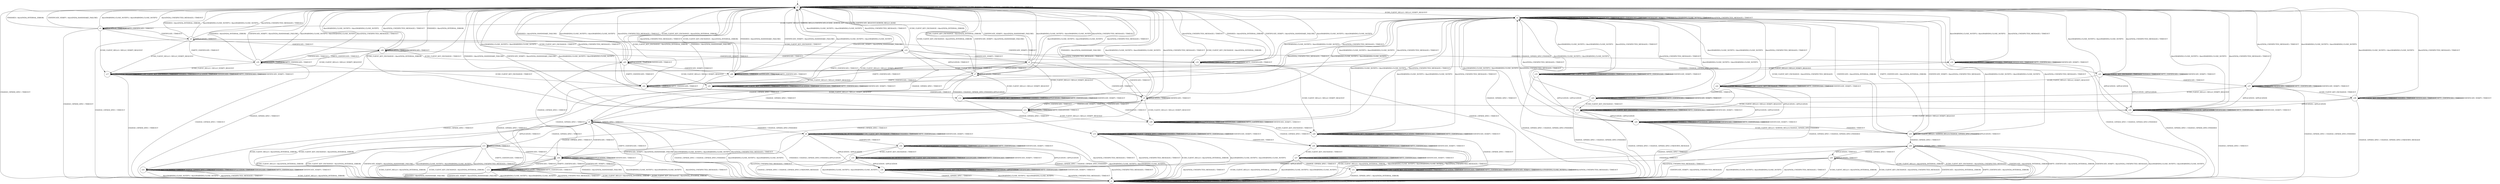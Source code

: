 digraph g {

	s0 [shape="circle" label="s0"];
	s1 [shape="circle" label="s1"];
	s2 [shape="circle" label="s2"];
	s3 [shape="circle" label="s3"];
	s4 [shape="circle" label="s4"];
	s5 [shape="circle" label="s5"];
	s6 [shape="circle" label="s6"];
	s7 [shape="circle" label="s7"];
	s8 [shape="circle" label="s8"];
	s9 [shape="circle" label="s9"];
	s10 [shape="circle" label="s10"];
	s11 [shape="circle" label="s11"];
	s12 [shape="circle" label="s12"];
	s13 [shape="circle" label="s13"];
	s14 [shape="circle" label="s14"];
	s15 [shape="circle" label="s15"];
	s16 [shape="circle" label="s16"];
	s17 [shape="circle" label="s17"];
	s18 [shape="circle" label="s18"];
	s19 [shape="circle" label="s19"];
	s20 [shape="circle" label="s20"];
	s21 [shape="circle" label="s21"];
	s22 [shape="circle" label="s22"];
	s23 [shape="circle" label="s23"];
	s24 [shape="circle" label="s24"];
	s25 [shape="circle" label="s25"];
	s26 [shape="circle" label="s26"];
	s27 [shape="circle" label="s27"];
	s28 [shape="circle" label="s28"];
	s29 [shape="circle" label="s29"];
	s30 [shape="circle" label="s30"];
	s31 [shape="circle" label="s31"];
	s32 [shape="circle" label="s32"];
	s33 [shape="circle" label="s33"];
	s34 [shape="circle" label="s34"];
	s35 [shape="circle" label="s35"];
	s36 [shape="circle" label="s36"];
	s37 [shape="circle" label="s37"];
	s38 [shape="circle" label="s38"];
	s39 [shape="circle" label="s39"];
	s40 [shape="circle" label="s40"];
	s41 [shape="circle" label="s41"];
	s42 [shape="circle" label="s42"];
	s43 [shape="circle" label="s43"];
	s44 [shape="circle" label="s44"];
	s45 [shape="circle" label="s45"];
	s46 [shape="circle" label="s46"];
	s0 -> s2 [label="ECDH_CLIENT_HELLO / HELLO_VERIFY_REQUEST"];
	s0 -> s0 [label="ECDH_CLIENT_KEY_EXCHANGE / TIMEOUT"];
	s0 -> s1 [label="CHANGE_CIPHER_SPEC / TIMEOUT"];
	s0 -> s0 [label="FINISHED / TIMEOUT"];
	s0 -> s0 [label="APPLICATION / TIMEOUT"];
	s0 -> s0 [label="CERTIFICATE / TIMEOUT"];
	s0 -> s0 [label="EMPTY_CERTIFICATE / TIMEOUT"];
	s0 -> s0 [label="CERTIFICATE_VERIFY / TIMEOUT"];
	s0 -> s0 [label="Alert(WARNING,CLOSE_NOTIFY) / TIMEOUT"];
	s0 -> s0 [label="Alert(FATAL,UNEXPECTED_MESSAGE) / TIMEOUT"];
	s1 -> s1 [label="ECDH_CLIENT_HELLO / TIMEOUT"];
	s1 -> s1 [label="ECDH_CLIENT_KEY_EXCHANGE / TIMEOUT"];
	s1 -> s1 [label="CHANGE_CIPHER_SPEC / TIMEOUT"];
	s1 -> s1 [label="FINISHED / TIMEOUT"];
	s1 -> s1 [label="APPLICATION / TIMEOUT"];
	s1 -> s1 [label="CERTIFICATE / TIMEOUT"];
	s1 -> s1 [label="EMPTY_CERTIFICATE / TIMEOUT"];
	s1 -> s1 [label="CERTIFICATE_VERIFY / TIMEOUT"];
	s1 -> s1 [label="Alert(WARNING,CLOSE_NOTIFY) / TIMEOUT"];
	s1 -> s1 [label="Alert(FATAL,UNEXPECTED_MESSAGE) / TIMEOUT"];
	s2 -> s3 [label="ECDH_CLIENT_HELLO / SERVER_HELLO,CERTIFICATE,ECDHE_SERVER_KEY_EXCHANGE,CERTIFICATE_REQUEST,SERVER_HELLO_DONE"];
	s2 -> s2 [label="ECDH_CLIENT_KEY_EXCHANGE / TIMEOUT"];
	s2 -> s1 [label="CHANGE_CIPHER_SPEC / TIMEOUT"];
	s2 -> s2 [label="FINISHED / TIMEOUT"];
	s2 -> s2 [label="APPLICATION / TIMEOUT"];
	s2 -> s2 [label="CERTIFICATE / TIMEOUT"];
	s2 -> s2 [label="EMPTY_CERTIFICATE / TIMEOUT"];
	s2 -> s2 [label="CERTIFICATE_VERIFY / TIMEOUT"];
	s2 -> s2 [label="Alert(WARNING,CLOSE_NOTIFY) / TIMEOUT"];
	s2 -> s2 [label="Alert(FATAL,UNEXPECTED_MESSAGE) / TIMEOUT"];
	s3 -> s17 [label="ECDH_CLIENT_HELLO / HELLO_VERIFY_REQUEST"];
	s3 -> s4 [label="ECDH_CLIENT_KEY_EXCHANGE / TIMEOUT"];
	s3 -> s1 [label="CHANGE_CIPHER_SPEC / TIMEOUT"];
	s3 -> s0 [label="FINISHED / Alert(FATAL,INTERNAL_ERROR)"];
	s3 -> s3 [label="APPLICATION / TIMEOUT"];
	s3 -> s9 [label="CERTIFICATE / TIMEOUT"];
	s3 -> s3 [label="EMPTY_CERTIFICATE / TIMEOUT"];
	s3 -> s0 [label="CERTIFICATE_VERIFY / Alert(FATAL,HANDSHAKE_FAILURE)"];
	s3 -> s0 [label="Alert(WARNING,CLOSE_NOTIFY) / Alert(WARNING,CLOSE_NOTIFY)"];
	s3 -> s0 [label="Alert(FATAL,UNEXPECTED_MESSAGE) / TIMEOUT"];
	s4 -> s14 [label="ECDH_CLIENT_HELLO / HELLO_VERIFY_REQUEST"];
	s4 -> s0 [label="ECDH_CLIENT_KEY_EXCHANGE / Alert(FATAL,INTERNAL_ERROR)"];
	s4 -> s6 [label="CHANGE_CIPHER_SPEC / TIMEOUT"];
	s4 -> s21 [label="FINISHED / CHANGE_CIPHER_SPEC,FINISHED"];
	s4 -> s7 [label="APPLICATION / TIMEOUT"];
	s4 -> s5 [label="CERTIFICATE / TIMEOUT"];
	s4 -> s42 [label="EMPTY_CERTIFICATE / TIMEOUT"];
	s4 -> s0 [label="CERTIFICATE_VERIFY / Alert(FATAL,HANDSHAKE_FAILURE)"];
	s4 -> s0 [label="Alert(WARNING,CLOSE_NOTIFY) / Alert(WARNING,CLOSE_NOTIFY)"];
	s4 -> s0 [label="Alert(FATAL,UNEXPECTED_MESSAGE) / TIMEOUT"];
	s5 -> s39 [label="ECDH_CLIENT_HELLO / HELLO_VERIFY_REQUEST"];
	s5 -> s0 [label="ECDH_CLIENT_KEY_EXCHANGE / Alert(FATAL,INTERNAL_ERROR)"];
	s5 -> s44 [label="CHANGE_CIPHER_SPEC / TIMEOUT"];
	s5 -> s0 [label="FINISHED / Alert(FATAL,HANDSHAKE_FAILURE)"];
	s5 -> s5 [label="APPLICATION / TIMEOUT"];
	s5 -> s5 [label="CERTIFICATE / TIMEOUT"];
	s5 -> s11 [label="EMPTY_CERTIFICATE / TIMEOUT"];
	s5 -> s11 [label="CERTIFICATE_VERIFY / TIMEOUT"];
	s5 -> s0 [label="Alert(WARNING,CLOSE_NOTIFY) / Alert(WARNING,CLOSE_NOTIFY)"];
	s5 -> s0 [label="Alert(FATAL,UNEXPECTED_MESSAGE) / TIMEOUT"];
	s6 -> s1 [label="ECDH_CLIENT_HELLO / Alert(FATAL,INTERNAL_ERROR)"];
	s6 -> s1 [label="ECDH_CLIENT_KEY_EXCHANGE / Alert(FATAL,INTERNAL_ERROR)"];
	s6 -> s6 [label="CHANGE_CIPHER_SPEC / TIMEOUT"];
	s6 -> s8 [label="FINISHED / CHANGE_CIPHER_SPEC,FINISHED"];
	s6 -> s13 [label="APPLICATION / TIMEOUT"];
	s6 -> s44 [label="CERTIFICATE / TIMEOUT"];
	s6 -> s12 [label="EMPTY_CERTIFICATE / TIMEOUT"];
	s6 -> s1 [label="CERTIFICATE_VERIFY / Alert(FATAL,HANDSHAKE_FAILURE)"];
	s6 -> s1 [label="Alert(WARNING,CLOSE_NOTIFY) / Alert(WARNING,CLOSE_NOTIFY)"];
	s6 -> s1 [label="Alert(FATAL,UNEXPECTED_MESSAGE) / TIMEOUT"];
	s7 -> s14 [label="ECDH_CLIENT_HELLO / HELLO_VERIFY_REQUEST"];
	s7 -> s0 [label="ECDH_CLIENT_KEY_EXCHANGE / Alert(FATAL,INTERNAL_ERROR)"];
	s7 -> s6 [label="CHANGE_CIPHER_SPEC / TIMEOUT"];
	s7 -> s30 [label="FINISHED / CHANGE_CIPHER_SPEC,FINISHED,APPLICATION"];
	s7 -> s7 [label="APPLICATION / TIMEOUT"];
	s7 -> s5 [label="CERTIFICATE / TIMEOUT"];
	s7 -> s42 [label="EMPTY_CERTIFICATE / TIMEOUT"];
	s7 -> s0 [label="CERTIFICATE_VERIFY / Alert(FATAL,HANDSHAKE_FAILURE)"];
	s7 -> s0 [label="Alert(WARNING,CLOSE_NOTIFY) / Alert(WARNING,CLOSE_NOTIFY)"];
	s7 -> s0 [label="Alert(FATAL,UNEXPECTED_MESSAGE) / TIMEOUT"];
	s8 -> s8 [label="ECDH_CLIENT_HELLO / Alert(WARNING,NO_RENEGOTIATION)"];
	s8 -> s8 [label="ECDH_CLIENT_KEY_EXCHANGE / TIMEOUT"];
	s8 -> s1 [label="CHANGE_CIPHER_SPEC / CHANGE_CIPHER_SPEC,FINISHED"];
	s8 -> s8 [label="FINISHED / TIMEOUT"];
	s8 -> s34 [label="APPLICATION / APPLICATION"];
	s8 -> s32 [label="CERTIFICATE / TIMEOUT"];
	s8 -> s8 [label="EMPTY_CERTIFICATE / TIMEOUT"];
	s8 -> s8 [label="CERTIFICATE_VERIFY / TIMEOUT"];
	s8 -> s1 [label="Alert(WARNING,CLOSE_NOTIFY) / Alert(WARNING,CLOSE_NOTIFY)"];
	s8 -> s1 [label="Alert(FATAL,UNEXPECTED_MESSAGE) / TIMEOUT"];
	s9 -> s17 [label="ECDH_CLIENT_HELLO / HELLO_VERIFY_REQUEST"];
	s9 -> s10 [label="ECDH_CLIENT_KEY_EXCHANGE / TIMEOUT"];
	s9 -> s1 [label="CHANGE_CIPHER_SPEC / TIMEOUT"];
	s9 -> s0 [label="FINISHED / Alert(FATAL,INTERNAL_ERROR)"];
	s9 -> s9 [label="APPLICATION / TIMEOUT"];
	s9 -> s36 [label="CERTIFICATE / TIMEOUT"];
	s9 -> s35 [label="EMPTY_CERTIFICATE / TIMEOUT"];
	s9 -> s16 [label="CERTIFICATE_VERIFY / TIMEOUT"];
	s9 -> s0 [label="Alert(WARNING,CLOSE_NOTIFY) / Alert(WARNING,CLOSE_NOTIFY)"];
	s9 -> s0 [label="Alert(FATAL,UNEXPECTED_MESSAGE) / TIMEOUT"];
	s10 -> s41 [label="ECDH_CLIENT_HELLO / HELLO_VERIFY_REQUEST"];
	s10 -> s0 [label="ECDH_CLIENT_KEY_EXCHANGE / Alert(FATAL,INTERNAL_ERROR)"];
	s10 -> s6 [label="CHANGE_CIPHER_SPEC / TIMEOUT"];
	s10 -> s18 [label="FINISHED / CHANGE_CIPHER_SPEC,FINISHED"];
	s10 -> s7 [label="APPLICATION / TIMEOUT"];
	s10 -> s45 [label="CERTIFICATE / TIMEOUT"];
	s10 -> s42 [label="EMPTY_CERTIFICATE / TIMEOUT"];
	s10 -> s4 [label="CERTIFICATE_VERIFY / TIMEOUT"];
	s10 -> s0 [label="Alert(WARNING,CLOSE_NOTIFY) / Alert(WARNING,CLOSE_NOTIFY)"];
	s10 -> s0 [label="Alert(FATAL,UNEXPECTED_MESSAGE) / TIMEOUT"];
	s11 -> s39 [label="ECDH_CLIENT_HELLO / HELLO_VERIFY_REQUEST"];
	s11 -> s0 [label="ECDH_CLIENT_KEY_EXCHANGE / Alert(FATAL,INTERNAL_ERROR)"];
	s11 -> s12 [label="CHANGE_CIPHER_SPEC / TIMEOUT"];
	s11 -> s0 [label="FINISHED / Alert(FATAL,HANDSHAKE_FAILURE)"];
	s11 -> s11 [label="APPLICATION / TIMEOUT"];
	s11 -> s5 [label="CERTIFICATE / TIMEOUT"];
	s11 -> s11 [label="EMPTY_CERTIFICATE / TIMEOUT"];
	s11 -> s0 [label="CERTIFICATE_VERIFY / Alert(FATAL,HANDSHAKE_FAILURE)"];
	s11 -> s0 [label="Alert(WARNING,CLOSE_NOTIFY) / Alert(WARNING,CLOSE_NOTIFY)"];
	s11 -> s0 [label="Alert(FATAL,UNEXPECTED_MESSAGE) / TIMEOUT"];
	s12 -> s1 [label="ECDH_CLIENT_HELLO / Alert(FATAL,INTERNAL_ERROR)"];
	s12 -> s1 [label="ECDH_CLIENT_KEY_EXCHANGE / Alert(FATAL,INTERNAL_ERROR)"];
	s12 -> s12 [label="CHANGE_CIPHER_SPEC / TIMEOUT"];
	s12 -> s1 [label="FINISHED / Alert(FATAL,HANDSHAKE_FAILURE)"];
	s12 -> s12 [label="APPLICATION / TIMEOUT"];
	s12 -> s44 [label="CERTIFICATE / TIMEOUT"];
	s12 -> s12 [label="EMPTY_CERTIFICATE / TIMEOUT"];
	s12 -> s1 [label="CERTIFICATE_VERIFY / Alert(FATAL,HANDSHAKE_FAILURE)"];
	s12 -> s1 [label="Alert(WARNING,CLOSE_NOTIFY) / Alert(WARNING,CLOSE_NOTIFY)"];
	s12 -> s1 [label="Alert(FATAL,UNEXPECTED_MESSAGE) / TIMEOUT"];
	s13 -> s1 [label="ECDH_CLIENT_HELLO / Alert(FATAL,INTERNAL_ERROR)"];
	s13 -> s1 [label="ECDH_CLIENT_KEY_EXCHANGE / Alert(FATAL,INTERNAL_ERROR)"];
	s13 -> s6 [label="CHANGE_CIPHER_SPEC / TIMEOUT"];
	s13 -> s34 [label="FINISHED / CHANGE_CIPHER_SPEC,FINISHED,APPLICATION"];
	s13 -> s13 [label="APPLICATION / TIMEOUT"];
	s13 -> s44 [label="CERTIFICATE / TIMEOUT"];
	s13 -> s12 [label="EMPTY_CERTIFICATE / TIMEOUT"];
	s13 -> s1 [label="CERTIFICATE_VERIFY / Alert(FATAL,HANDSHAKE_FAILURE)"];
	s13 -> s1 [label="Alert(WARNING,CLOSE_NOTIFY) / Alert(WARNING,CLOSE_NOTIFY)"];
	s13 -> s1 [label="Alert(FATAL,UNEXPECTED_MESSAGE) / TIMEOUT"];
	s14 -> s14 [label="ECDH_CLIENT_HELLO / TIMEOUT"];
	s14 -> s14 [label="ECDH_CLIENT_KEY_EXCHANGE / TIMEOUT"];
	s14 -> s15 [label="CHANGE_CIPHER_SPEC / TIMEOUT"];
	s14 -> s14 [label="FINISHED / TIMEOUT"];
	s14 -> s14 [label="APPLICATION / TIMEOUT"];
	s14 -> s39 [label="CERTIFICATE / TIMEOUT"];
	s14 -> s14 [label="EMPTY_CERTIFICATE / TIMEOUT"];
	s14 -> s14 [label="CERTIFICATE_VERIFY / TIMEOUT"];
	s14 -> s2 [label="Alert(WARNING,CLOSE_NOTIFY) / Alert(WARNING,CLOSE_NOTIFY)"];
	s14 -> s2 [label="Alert(FATAL,UNEXPECTED_MESSAGE) / TIMEOUT"];
	s15 -> s1 [label="ECDH_CLIENT_HELLO / Alert(FATAL,INTERNAL_ERROR)"];
	s15 -> s15 [label="ECDH_CLIENT_KEY_EXCHANGE / TIMEOUT"];
	s15 -> s15 [label="CHANGE_CIPHER_SPEC / TIMEOUT"];
	s15 -> s15 [label="FINISHED / TIMEOUT"];
	s15 -> s15 [label="APPLICATION / TIMEOUT"];
	s15 -> s26 [label="CERTIFICATE / TIMEOUT"];
	s15 -> s15 [label="EMPTY_CERTIFICATE / TIMEOUT"];
	s15 -> s15 [label="CERTIFICATE_VERIFY / TIMEOUT"];
	s15 -> s1 [label="Alert(WARNING,CLOSE_NOTIFY) / Alert(WARNING,CLOSE_NOTIFY)"];
	s15 -> s1 [label="Alert(FATAL,UNEXPECTED_MESSAGE) / TIMEOUT"];
	s16 -> s40 [label="ECDH_CLIENT_HELLO / HELLO_VERIFY_REQUEST"];
	s16 -> s46 [label="ECDH_CLIENT_KEY_EXCHANGE / TIMEOUT"];
	s16 -> s31 [label="CHANGE_CIPHER_SPEC / TIMEOUT"];
	s16 -> s0 [label="FINISHED / Alert(FATAL,INTERNAL_ERROR)"];
	s16 -> s16 [label="APPLICATION / TIMEOUT"];
	s16 -> s16 [label="CERTIFICATE / TIMEOUT"];
	s16 -> s16 [label="EMPTY_CERTIFICATE / TIMEOUT"];
	s16 -> s0 [label="CERTIFICATE_VERIFY / Alert(FATAL,HANDSHAKE_FAILURE)"];
	s16 -> s0 [label="Alert(WARNING,CLOSE_NOTIFY) / Alert(WARNING,CLOSE_NOTIFY)"];
	s16 -> s0 [label="Alert(FATAL,UNEXPECTED_MESSAGE) / TIMEOUT"];
	s17 -> s17 [label="ECDH_CLIENT_HELLO / TIMEOUT"];
	s17 -> s17 [label="ECDH_CLIENT_KEY_EXCHANGE / TIMEOUT"];
	s17 -> s1 [label="CHANGE_CIPHER_SPEC / TIMEOUT"];
	s17 -> s17 [label="FINISHED / TIMEOUT"];
	s17 -> s17 [label="APPLICATION / TIMEOUT"];
	s17 -> s17 [label="CERTIFICATE / TIMEOUT"];
	s17 -> s17 [label="EMPTY_CERTIFICATE / TIMEOUT"];
	s17 -> s17 [label="CERTIFICATE_VERIFY / TIMEOUT"];
	s17 -> s2 [label="Alert(WARNING,CLOSE_NOTIFY) / Alert(WARNING,CLOSE_NOTIFY)"];
	s17 -> s2 [label="Alert(FATAL,UNEXPECTED_MESSAGE) / TIMEOUT"];
	s18 -> s19 [label="ECDH_CLIENT_HELLO / HELLO_VERIFY_REQUEST"];
	s18 -> s18 [label="ECDH_CLIENT_KEY_EXCHANGE / TIMEOUT"];
	s18 -> s1 [label="CHANGE_CIPHER_SPEC / CHANGE_CIPHER_SPEC,FINISHED"];
	s18 -> s18 [label="FINISHED / TIMEOUT"];
	s18 -> s30 [label="APPLICATION / APPLICATION"];
	s18 -> s18 [label="CERTIFICATE / TIMEOUT"];
	s18 -> s18 [label="EMPTY_CERTIFICATE / TIMEOUT"];
	s18 -> s18 [label="CERTIFICATE_VERIFY / TIMEOUT"];
	s18 -> s0 [label="Alert(WARNING,CLOSE_NOTIFY) / Alert(WARNING,CLOSE_NOTIFY)"];
	s18 -> s0 [label="Alert(FATAL,UNEXPECTED_MESSAGE) / TIMEOUT"];
	s19 -> s19 [label="ECDH_CLIENT_HELLO / TIMEOUT"];
	s19 -> s19 [label="ECDH_CLIENT_KEY_EXCHANGE / TIMEOUT"];
	s19 -> s1 [label="CHANGE_CIPHER_SPEC / CHANGE_CIPHER_SPEC,FINISHED"];
	s19 -> s19 [label="FINISHED / TIMEOUT"];
	s19 -> s20 [label="APPLICATION / APPLICATION"];
	s19 -> s19 [label="CERTIFICATE / TIMEOUT"];
	s19 -> s19 [label="EMPTY_CERTIFICATE / TIMEOUT"];
	s19 -> s19 [label="CERTIFICATE_VERIFY / TIMEOUT"];
	s19 -> s2 [label="Alert(WARNING,CLOSE_NOTIFY) / Alert(WARNING,CLOSE_NOTIFY)"];
	s19 -> s2 [label="Alert(FATAL,UNEXPECTED_MESSAGE) / TIMEOUT"];
	s20 -> s25 [label="ECDH_CLIENT_HELLO / SERVER_HELLO,CHANGE_CIPHER_SPEC,FINISHED"];
	s20 -> s20 [label="ECDH_CLIENT_KEY_EXCHANGE / TIMEOUT"];
	s20 -> s1 [label="CHANGE_CIPHER_SPEC / TIMEOUT"];
	s20 -> s20 [label="FINISHED / TIMEOUT"];
	s20 -> s20 [label="APPLICATION / APPLICATION"];
	s20 -> s20 [label="CERTIFICATE / TIMEOUT"];
	s20 -> s20 [label="EMPTY_CERTIFICATE / TIMEOUT"];
	s20 -> s20 [label="CERTIFICATE_VERIFY / TIMEOUT"];
	s20 -> s2 [label="Alert(WARNING,CLOSE_NOTIFY) / Alert(WARNING,CLOSE_NOTIFY)"];
	s20 -> s2 [label="Alert(FATAL,UNEXPECTED_MESSAGE) / TIMEOUT"];
	s21 -> s22 [label="ECDH_CLIENT_HELLO / HELLO_VERIFY_REQUEST"];
	s21 -> s21 [label="ECDH_CLIENT_KEY_EXCHANGE / TIMEOUT"];
	s21 -> s1 [label="CHANGE_CIPHER_SPEC / CHANGE_CIPHER_SPEC,FINISHED"];
	s21 -> s21 [label="FINISHED / TIMEOUT"];
	s21 -> s30 [label="APPLICATION / APPLICATION"];
	s21 -> s37 [label="CERTIFICATE / TIMEOUT"];
	s21 -> s21 [label="EMPTY_CERTIFICATE / TIMEOUT"];
	s21 -> s21 [label="CERTIFICATE_VERIFY / TIMEOUT"];
	s21 -> s0 [label="Alert(WARNING,CLOSE_NOTIFY) / Alert(WARNING,CLOSE_NOTIFY)"];
	s21 -> s0 [label="Alert(FATAL,UNEXPECTED_MESSAGE) / TIMEOUT"];
	s22 -> s22 [label="ECDH_CLIENT_HELLO / TIMEOUT"];
	s22 -> s22 [label="ECDH_CLIENT_KEY_EXCHANGE / TIMEOUT"];
	s22 -> s1 [label="CHANGE_CIPHER_SPEC / CHANGE_CIPHER_SPEC,FINISHED"];
	s22 -> s22 [label="FINISHED / TIMEOUT"];
	s22 -> s20 [label="APPLICATION / APPLICATION"];
	s22 -> s23 [label="CERTIFICATE / TIMEOUT"];
	s22 -> s22 [label="EMPTY_CERTIFICATE / TIMEOUT"];
	s22 -> s22 [label="CERTIFICATE_VERIFY / TIMEOUT"];
	s22 -> s2 [label="Alert(WARNING,CLOSE_NOTIFY) / Alert(WARNING,CLOSE_NOTIFY)"];
	s22 -> s2 [label="Alert(FATAL,UNEXPECTED_MESSAGE) / TIMEOUT"];
	s23 -> s23 [label="ECDH_CLIENT_HELLO / TIMEOUT"];
	s23 -> s24 [label="ECDH_CLIENT_KEY_EXCHANGE / TIMEOUT"];
	s23 -> s1 [label="CHANGE_CIPHER_SPEC / CHANGE_CIPHER_SPEC,FINISHED"];
	s23 -> s23 [label="FINISHED / TIMEOUT"];
	s23 -> s20 [label="APPLICATION / APPLICATION"];
	s23 -> s23 [label="CERTIFICATE / TIMEOUT"];
	s23 -> s23 [label="EMPTY_CERTIFICATE / TIMEOUT"];
	s23 -> s23 [label="CERTIFICATE_VERIFY / TIMEOUT"];
	s23 -> s2 [label="Alert(WARNING,CLOSE_NOTIFY) / Alert(WARNING,CLOSE_NOTIFY)"];
	s23 -> s2 [label="Alert(FATAL,UNEXPECTED_MESSAGE) / TIMEOUT"];
	s24 -> s24 [label="ECDH_CLIENT_HELLO / TIMEOUT"];
	s24 -> s24 [label="ECDH_CLIENT_KEY_EXCHANGE / TIMEOUT"];
	s24 -> s1 [label="CHANGE_CIPHER_SPEC / CHANGE_CIPHER_SPEC,UNKNOWN_MESSAGE"];
	s24 -> s24 [label="FINISHED / TIMEOUT"];
	s24 -> s20 [label="APPLICATION / APPLICATION"];
	s24 -> s24 [label="CERTIFICATE / TIMEOUT"];
	s24 -> s24 [label="EMPTY_CERTIFICATE / TIMEOUT"];
	s24 -> s24 [label="CERTIFICATE_VERIFY / TIMEOUT"];
	s24 -> s2 [label="Alert(WARNING,CLOSE_NOTIFY) / Alert(WARNING,CLOSE_NOTIFY)"];
	s24 -> s2 [label="Alert(FATAL,UNEXPECTED_MESSAGE) / TIMEOUT"];
	s25 -> s25 [label="ECDH_CLIENT_HELLO / SERVER_HELLO,CHANGE_CIPHER_SPEC,FINISHED"];
	s25 -> s2 [label="ECDH_CLIENT_KEY_EXCHANGE / Alert(FATAL,UNEXPECTED_MESSAGE)"];
	s25 -> s28 [label="CHANGE_CIPHER_SPEC / TIMEOUT"];
	s25 -> s20 [label="FINISHED / TIMEOUT"];
	s25 -> s25 [label="APPLICATION / TIMEOUT"];
	s25 -> s2 [label="CERTIFICATE / Alert(FATAL,INTERNAL_ERROR)"];
	s25 -> s2 [label="EMPTY_CERTIFICATE / Alert(FATAL,INTERNAL_ERROR)"];
	s25 -> s2 [label="CERTIFICATE_VERIFY / Alert(FATAL,UNEXPECTED_MESSAGE)"];
	s25 -> s2 [label="Alert(WARNING,CLOSE_NOTIFY) / Alert(WARNING,CLOSE_NOTIFY)"];
	s25 -> s2 [label="Alert(FATAL,UNEXPECTED_MESSAGE) / TIMEOUT"];
	s26 -> s1 [label="ECDH_CLIENT_HELLO / Alert(FATAL,INTERNAL_ERROR)"];
	s26 -> s27 [label="ECDH_CLIENT_KEY_EXCHANGE / TIMEOUT"];
	s26 -> s26 [label="CHANGE_CIPHER_SPEC / TIMEOUT"];
	s26 -> s26 [label="FINISHED / TIMEOUT"];
	s26 -> s26 [label="APPLICATION / TIMEOUT"];
	s26 -> s26 [label="CERTIFICATE / TIMEOUT"];
	s26 -> s26 [label="EMPTY_CERTIFICATE / TIMEOUT"];
	s26 -> s26 [label="CERTIFICATE_VERIFY / TIMEOUT"];
	s26 -> s1 [label="Alert(WARNING,CLOSE_NOTIFY) / Alert(WARNING,CLOSE_NOTIFY)"];
	s26 -> s1 [label="Alert(FATAL,UNEXPECTED_MESSAGE) / TIMEOUT"];
	s27 -> s1 [label="ECDH_CLIENT_HELLO / Alert(FATAL,INTERNAL_ERROR)"];
	s27 -> s27 [label="ECDH_CLIENT_KEY_EXCHANGE / TIMEOUT"];
	s27 -> s31 [label="CHANGE_CIPHER_SPEC / TIMEOUT"];
	s27 -> s27 [label="FINISHED / TIMEOUT"];
	s27 -> s27 [label="APPLICATION / TIMEOUT"];
	s27 -> s27 [label="CERTIFICATE / TIMEOUT"];
	s27 -> s27 [label="EMPTY_CERTIFICATE / TIMEOUT"];
	s27 -> s27 [label="CERTIFICATE_VERIFY / TIMEOUT"];
	s27 -> s1 [label="Alert(WARNING,CLOSE_NOTIFY) / Alert(WARNING,CLOSE_NOTIFY)"];
	s27 -> s1 [label="Alert(FATAL,UNEXPECTED_MESSAGE) / TIMEOUT"];
	s28 -> s1 [label="ECDH_CLIENT_HELLO / Alert(FATAL,INTERNAL_ERROR)"];
	s28 -> s1 [label="ECDH_CLIENT_KEY_EXCHANGE / Alert(FATAL,UNEXPECTED_MESSAGE)"];
	s28 -> s28 [label="CHANGE_CIPHER_SPEC / TIMEOUT"];
	s28 -> s34 [label="FINISHED / TIMEOUT"];
	s28 -> s29 [label="APPLICATION / TIMEOUT"];
	s28 -> s1 [label="CERTIFICATE / Alert(FATAL,INTERNAL_ERROR)"];
	s28 -> s1 [label="EMPTY_CERTIFICATE / Alert(FATAL,INTERNAL_ERROR)"];
	s28 -> s1 [label="CERTIFICATE_VERIFY / Alert(FATAL,UNEXPECTED_MESSAGE)"];
	s28 -> s1 [label="Alert(WARNING,CLOSE_NOTIFY) / Alert(WARNING,CLOSE_NOTIFY)"];
	s28 -> s1 [label="Alert(FATAL,UNEXPECTED_MESSAGE) / TIMEOUT"];
	s29 -> s1 [label="ECDH_CLIENT_HELLO / Alert(FATAL,INTERNAL_ERROR)"];
	s29 -> s1 [label="ECDH_CLIENT_KEY_EXCHANGE / Alert(FATAL,UNEXPECTED_MESSAGE)"];
	s29 -> s28 [label="CHANGE_CIPHER_SPEC / TIMEOUT"];
	s29 -> s34 [label="FINISHED / APPLICATION"];
	s29 -> s29 [label="APPLICATION / TIMEOUT"];
	s29 -> s1 [label="CERTIFICATE / Alert(FATAL,INTERNAL_ERROR)"];
	s29 -> s1 [label="EMPTY_CERTIFICATE / Alert(FATAL,INTERNAL_ERROR)"];
	s29 -> s1 [label="CERTIFICATE_VERIFY / Alert(FATAL,UNEXPECTED_MESSAGE)"];
	s29 -> s1 [label="Alert(WARNING,CLOSE_NOTIFY) / Alert(WARNING,CLOSE_NOTIFY)"];
	s29 -> s1 [label="Alert(FATAL,UNEXPECTED_MESSAGE) / TIMEOUT"];
	s30 -> s20 [label="ECDH_CLIENT_HELLO / HELLO_VERIFY_REQUEST"];
	s30 -> s30 [label="ECDH_CLIENT_KEY_EXCHANGE / TIMEOUT"];
	s30 -> s1 [label="CHANGE_CIPHER_SPEC / TIMEOUT"];
	s30 -> s30 [label="FINISHED / TIMEOUT"];
	s30 -> s30 [label="APPLICATION / APPLICATION"];
	s30 -> s30 [label="CERTIFICATE / TIMEOUT"];
	s30 -> s30 [label="EMPTY_CERTIFICATE / TIMEOUT"];
	s30 -> s30 [label="CERTIFICATE_VERIFY / TIMEOUT"];
	s30 -> s0 [label="Alert(WARNING,CLOSE_NOTIFY) / Alert(WARNING,CLOSE_NOTIFY)"];
	s30 -> s0 [label="Alert(FATAL,UNEXPECTED_MESSAGE) / TIMEOUT"];
	s31 -> s31 [label="ECDH_CLIENT_HELLO / TIMEOUT"];
	s31 -> s31 [label="ECDH_CLIENT_KEY_EXCHANGE / TIMEOUT"];
	s31 -> s1 [label="CHANGE_CIPHER_SPEC / Alert(FATAL,INTERNAL_ERROR)"];
	s31 -> s31 [label="FINISHED / TIMEOUT"];
	s31 -> s31 [label="APPLICATION / TIMEOUT"];
	s31 -> s31 [label="CERTIFICATE / TIMEOUT"];
	s31 -> s31 [label="EMPTY_CERTIFICATE / TIMEOUT"];
	s31 -> s31 [label="CERTIFICATE_VERIFY / TIMEOUT"];
	s31 -> s31 [label="Alert(WARNING,CLOSE_NOTIFY) / TIMEOUT"];
	s31 -> s31 [label="Alert(FATAL,UNEXPECTED_MESSAGE) / TIMEOUT"];
	s32 -> s32 [label="ECDH_CLIENT_HELLO / Alert(WARNING,NO_RENEGOTIATION)"];
	s32 -> s33 [label="ECDH_CLIENT_KEY_EXCHANGE / TIMEOUT"];
	s32 -> s1 [label="CHANGE_CIPHER_SPEC / CHANGE_CIPHER_SPEC,FINISHED"];
	s32 -> s32 [label="FINISHED / TIMEOUT"];
	s32 -> s34 [label="APPLICATION / APPLICATION"];
	s32 -> s32 [label="CERTIFICATE / TIMEOUT"];
	s32 -> s32 [label="EMPTY_CERTIFICATE / TIMEOUT"];
	s32 -> s32 [label="CERTIFICATE_VERIFY / TIMEOUT"];
	s32 -> s1 [label="Alert(WARNING,CLOSE_NOTIFY) / Alert(WARNING,CLOSE_NOTIFY)"];
	s32 -> s1 [label="Alert(FATAL,UNEXPECTED_MESSAGE) / TIMEOUT"];
	s33 -> s33 [label="ECDH_CLIENT_HELLO / Alert(WARNING,NO_RENEGOTIATION)"];
	s33 -> s33 [label="ECDH_CLIENT_KEY_EXCHANGE / TIMEOUT"];
	s33 -> s1 [label="CHANGE_CIPHER_SPEC / CHANGE_CIPHER_SPEC,UNKNOWN_MESSAGE"];
	s33 -> s33 [label="FINISHED / TIMEOUT"];
	s33 -> s34 [label="APPLICATION / APPLICATION"];
	s33 -> s33 [label="CERTIFICATE / TIMEOUT"];
	s33 -> s33 [label="EMPTY_CERTIFICATE / TIMEOUT"];
	s33 -> s33 [label="CERTIFICATE_VERIFY / TIMEOUT"];
	s33 -> s1 [label="Alert(WARNING,CLOSE_NOTIFY) / Alert(WARNING,CLOSE_NOTIFY)"];
	s33 -> s1 [label="Alert(FATAL,UNEXPECTED_MESSAGE) / TIMEOUT"];
	s34 -> s34 [label="ECDH_CLIENT_HELLO / Alert(WARNING,NO_RENEGOTIATION)"];
	s34 -> s34 [label="ECDH_CLIENT_KEY_EXCHANGE / TIMEOUT"];
	s34 -> s1 [label="CHANGE_CIPHER_SPEC / TIMEOUT"];
	s34 -> s34 [label="FINISHED / TIMEOUT"];
	s34 -> s34 [label="APPLICATION / APPLICATION"];
	s34 -> s34 [label="CERTIFICATE / TIMEOUT"];
	s34 -> s34 [label="EMPTY_CERTIFICATE / TIMEOUT"];
	s34 -> s34 [label="CERTIFICATE_VERIFY / TIMEOUT"];
	s34 -> s1 [label="Alert(WARNING,CLOSE_NOTIFY) / Alert(WARNING,CLOSE_NOTIFY)"];
	s34 -> s1 [label="Alert(FATAL,UNEXPECTED_MESSAGE) / TIMEOUT"];
	s35 -> s17 [label="ECDH_CLIENT_HELLO / HELLO_VERIFY_REQUEST"];
	s35 -> s42 [label="ECDH_CLIENT_KEY_EXCHANGE / TIMEOUT"];
	s35 -> s1 [label="CHANGE_CIPHER_SPEC / TIMEOUT"];
	s35 -> s0 [label="FINISHED / Alert(FATAL,INTERNAL_ERROR)"];
	s35 -> s35 [label="APPLICATION / TIMEOUT"];
	s35 -> s36 [label="CERTIFICATE / TIMEOUT"];
	s35 -> s35 [label="EMPTY_CERTIFICATE / TIMEOUT"];
	s35 -> s0 [label="CERTIFICATE_VERIFY / Alert(FATAL,HANDSHAKE_FAILURE)"];
	s35 -> s0 [label="Alert(WARNING,CLOSE_NOTIFY) / Alert(WARNING,CLOSE_NOTIFY)"];
	s35 -> s0 [label="Alert(FATAL,UNEXPECTED_MESSAGE) / TIMEOUT"];
	s36 -> s17 [label="ECDH_CLIENT_HELLO / HELLO_VERIFY_REQUEST"];
	s36 -> s45 [label="ECDH_CLIENT_KEY_EXCHANGE / TIMEOUT"];
	s36 -> s1 [label="CHANGE_CIPHER_SPEC / TIMEOUT"];
	s36 -> s0 [label="FINISHED / Alert(FATAL,INTERNAL_ERROR)"];
	s36 -> s36 [label="APPLICATION / TIMEOUT"];
	s36 -> s36 [label="CERTIFICATE / TIMEOUT"];
	s36 -> s35 [label="EMPTY_CERTIFICATE / TIMEOUT"];
	s36 -> s16 [label="CERTIFICATE_VERIFY / TIMEOUT"];
	s36 -> s0 [label="Alert(WARNING,CLOSE_NOTIFY) / Alert(WARNING,CLOSE_NOTIFY)"];
	s36 -> s0 [label="Alert(FATAL,UNEXPECTED_MESSAGE) / TIMEOUT"];
	s37 -> s23 [label="ECDH_CLIENT_HELLO / HELLO_VERIFY_REQUEST"];
	s37 -> s38 [label="ECDH_CLIENT_KEY_EXCHANGE / TIMEOUT"];
	s37 -> s1 [label="CHANGE_CIPHER_SPEC / CHANGE_CIPHER_SPEC,FINISHED"];
	s37 -> s37 [label="FINISHED / TIMEOUT"];
	s37 -> s30 [label="APPLICATION / APPLICATION"];
	s37 -> s37 [label="CERTIFICATE / TIMEOUT"];
	s37 -> s37 [label="EMPTY_CERTIFICATE / TIMEOUT"];
	s37 -> s37 [label="CERTIFICATE_VERIFY / TIMEOUT"];
	s37 -> s0 [label="Alert(WARNING,CLOSE_NOTIFY) / Alert(WARNING,CLOSE_NOTIFY)"];
	s37 -> s0 [label="Alert(FATAL,UNEXPECTED_MESSAGE) / TIMEOUT"];
	s38 -> s24 [label="ECDH_CLIENT_HELLO / HELLO_VERIFY_REQUEST"];
	s38 -> s38 [label="ECDH_CLIENT_KEY_EXCHANGE / TIMEOUT"];
	s38 -> s1 [label="CHANGE_CIPHER_SPEC / CHANGE_CIPHER_SPEC,UNKNOWN_MESSAGE"];
	s38 -> s38 [label="FINISHED / TIMEOUT"];
	s38 -> s30 [label="APPLICATION / APPLICATION"];
	s38 -> s38 [label="CERTIFICATE / TIMEOUT"];
	s38 -> s38 [label="EMPTY_CERTIFICATE / TIMEOUT"];
	s38 -> s38 [label="CERTIFICATE_VERIFY / TIMEOUT"];
	s38 -> s0 [label="Alert(WARNING,CLOSE_NOTIFY) / Alert(WARNING,CLOSE_NOTIFY)"];
	s38 -> s0 [label="Alert(FATAL,UNEXPECTED_MESSAGE) / TIMEOUT"];
	s39 -> s39 [label="ECDH_CLIENT_HELLO / TIMEOUT"];
	s39 -> s40 [label="ECDH_CLIENT_KEY_EXCHANGE / TIMEOUT"];
	s39 -> s26 [label="CHANGE_CIPHER_SPEC / TIMEOUT"];
	s39 -> s39 [label="FINISHED / TIMEOUT"];
	s39 -> s39 [label="APPLICATION / TIMEOUT"];
	s39 -> s39 [label="CERTIFICATE / TIMEOUT"];
	s39 -> s39 [label="EMPTY_CERTIFICATE / TIMEOUT"];
	s39 -> s39 [label="CERTIFICATE_VERIFY / TIMEOUT"];
	s39 -> s2 [label="Alert(WARNING,CLOSE_NOTIFY) / Alert(WARNING,CLOSE_NOTIFY)"];
	s39 -> s2 [label="Alert(FATAL,UNEXPECTED_MESSAGE) / TIMEOUT"];
	s40 -> s40 [label="ECDH_CLIENT_HELLO / TIMEOUT"];
	s40 -> s40 [label="ECDH_CLIENT_KEY_EXCHANGE / TIMEOUT"];
	s40 -> s31 [label="CHANGE_CIPHER_SPEC / TIMEOUT"];
	s40 -> s40 [label="FINISHED / TIMEOUT"];
	s40 -> s40 [label="APPLICATION / TIMEOUT"];
	s40 -> s40 [label="CERTIFICATE / TIMEOUT"];
	s40 -> s40 [label="EMPTY_CERTIFICATE / TIMEOUT"];
	s40 -> s40 [label="CERTIFICATE_VERIFY / TIMEOUT"];
	s40 -> s2 [label="Alert(WARNING,CLOSE_NOTIFY) / Alert(WARNING,CLOSE_NOTIFY)"];
	s40 -> s2 [label="Alert(FATAL,UNEXPECTED_MESSAGE) / TIMEOUT"];
	s41 -> s41 [label="ECDH_CLIENT_HELLO / TIMEOUT"];
	s41 -> s41 [label="ECDH_CLIENT_KEY_EXCHANGE / TIMEOUT"];
	s41 -> s43 [label="CHANGE_CIPHER_SPEC / TIMEOUT"];
	s41 -> s41 [label="FINISHED / TIMEOUT"];
	s41 -> s41 [label="APPLICATION / TIMEOUT"];
	s41 -> s41 [label="CERTIFICATE / TIMEOUT"];
	s41 -> s41 [label="EMPTY_CERTIFICATE / TIMEOUT"];
	s41 -> s41 [label="CERTIFICATE_VERIFY / TIMEOUT"];
	s41 -> s2 [label="Alert(WARNING,CLOSE_NOTIFY) / Alert(WARNING,CLOSE_NOTIFY)"];
	s41 -> s2 [label="Alert(FATAL,UNEXPECTED_MESSAGE) / TIMEOUT"];
	s42 -> s14 [label="ECDH_CLIENT_HELLO / HELLO_VERIFY_REQUEST"];
	s42 -> s0 [label="ECDH_CLIENT_KEY_EXCHANGE / Alert(FATAL,INTERNAL_ERROR)"];
	s42 -> s12 [label="CHANGE_CIPHER_SPEC / TIMEOUT"];
	s42 -> s0 [label="FINISHED / Alert(FATAL,HANDSHAKE_FAILURE)"];
	s42 -> s42 [label="APPLICATION / TIMEOUT"];
	s42 -> s5 [label="CERTIFICATE / TIMEOUT"];
	s42 -> s42 [label="EMPTY_CERTIFICATE / TIMEOUT"];
	s42 -> s0 [label="CERTIFICATE_VERIFY / Alert(FATAL,HANDSHAKE_FAILURE)"];
	s42 -> s0 [label="Alert(WARNING,CLOSE_NOTIFY) / Alert(WARNING,CLOSE_NOTIFY)"];
	s42 -> s0 [label="Alert(FATAL,UNEXPECTED_MESSAGE) / TIMEOUT"];
	s43 -> s1 [label="ECDH_CLIENT_HELLO / Alert(FATAL,INTERNAL_ERROR)"];
	s43 -> s43 [label="ECDH_CLIENT_KEY_EXCHANGE / TIMEOUT"];
	s43 -> s43 [label="CHANGE_CIPHER_SPEC / TIMEOUT"];
	s43 -> s43 [label="FINISHED / TIMEOUT"];
	s43 -> s43 [label="APPLICATION / TIMEOUT"];
	s43 -> s43 [label="CERTIFICATE / TIMEOUT"];
	s43 -> s43 [label="EMPTY_CERTIFICATE / TIMEOUT"];
	s43 -> s43 [label="CERTIFICATE_VERIFY / TIMEOUT"];
	s43 -> s1 [label="Alert(WARNING,CLOSE_NOTIFY) / Alert(WARNING,CLOSE_NOTIFY)"];
	s43 -> s1 [label="Alert(FATAL,UNEXPECTED_MESSAGE) / TIMEOUT"];
	s44 -> s1 [label="ECDH_CLIENT_HELLO / Alert(FATAL,INTERNAL_ERROR)"];
	s44 -> s1 [label="ECDH_CLIENT_KEY_EXCHANGE / Alert(FATAL,INTERNAL_ERROR)"];
	s44 -> s44 [label="CHANGE_CIPHER_SPEC / TIMEOUT"];
	s44 -> s1 [label="FINISHED / Alert(FATAL,HANDSHAKE_FAILURE)"];
	s44 -> s44 [label="APPLICATION / TIMEOUT"];
	s44 -> s44 [label="CERTIFICATE / TIMEOUT"];
	s44 -> s12 [label="EMPTY_CERTIFICATE / TIMEOUT"];
	s44 -> s12 [label="CERTIFICATE_VERIFY / TIMEOUT"];
	s44 -> s1 [label="Alert(WARNING,CLOSE_NOTIFY) / Alert(WARNING,CLOSE_NOTIFY)"];
	s44 -> s1 [label="Alert(FATAL,UNEXPECTED_MESSAGE) / TIMEOUT"];
	s45 -> s41 [label="ECDH_CLIENT_HELLO / HELLO_VERIFY_REQUEST"];
	s45 -> s0 [label="ECDH_CLIENT_KEY_EXCHANGE / Alert(FATAL,INTERNAL_ERROR)"];
	s45 -> s44 [label="CHANGE_CIPHER_SPEC / TIMEOUT"];
	s45 -> s0 [label="FINISHED / Alert(FATAL,HANDSHAKE_FAILURE)"];
	s45 -> s45 [label="APPLICATION / TIMEOUT"];
	s45 -> s45 [label="CERTIFICATE / TIMEOUT"];
	s45 -> s42 [label="EMPTY_CERTIFICATE / TIMEOUT"];
	s45 -> s46 [label="CERTIFICATE_VERIFY / TIMEOUT"];
	s45 -> s0 [label="Alert(WARNING,CLOSE_NOTIFY) / Alert(WARNING,CLOSE_NOTIFY)"];
	s45 -> s0 [label="Alert(FATAL,UNEXPECTED_MESSAGE) / TIMEOUT"];
	s46 -> s41 [label="ECDH_CLIENT_HELLO / HELLO_VERIFY_REQUEST"];
	s46 -> s0 [label="ECDH_CLIENT_KEY_EXCHANGE / Alert(FATAL,INTERNAL_ERROR)"];
	s46 -> s12 [label="CHANGE_CIPHER_SPEC / TIMEOUT"];
	s46 -> s0 [label="FINISHED / Alert(FATAL,HANDSHAKE_FAILURE)"];
	s46 -> s46 [label="APPLICATION / TIMEOUT"];
	s46 -> s46 [label="CERTIFICATE / TIMEOUT"];
	s46 -> s46 [label="EMPTY_CERTIFICATE / TIMEOUT"];
	s46 -> s0 [label="CERTIFICATE_VERIFY / Alert(FATAL,HANDSHAKE_FAILURE)"];
	s46 -> s0 [label="Alert(WARNING,CLOSE_NOTIFY) / Alert(WARNING,CLOSE_NOTIFY)"];
	s46 -> s0 [label="Alert(FATAL,UNEXPECTED_MESSAGE) / TIMEOUT"];

__start0 [label="" shape="none" width="0" height="0"];
__start0 -> s0;

}

